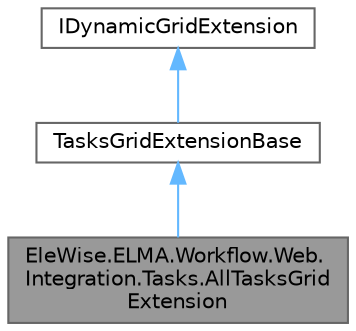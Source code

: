 digraph "EleWise.ELMA.Workflow.Web.Integration.Tasks.AllTasksGridExtension"
{
 // LATEX_PDF_SIZE
  bgcolor="transparent";
  edge [fontname=Helvetica,fontsize=10,labelfontname=Helvetica,labelfontsize=10];
  node [fontname=Helvetica,fontsize=10,shape=box,height=0.2,width=0.4];
  Node1 [id="Node000001",label="EleWise.ELMA.Workflow.Web.\lIntegration.Tasks.AllTasksGrid\lExtension",height=0.2,width=0.4,color="gray40", fillcolor="grey60", style="filled", fontcolor="black",tooltip=" "];
  Node2 -> Node1 [id="edge1_Node000001_Node000002",dir="back",color="steelblue1",style="solid",tooltip=" "];
  Node2 [id="Node000002",label="TasksGridExtensionBase",height=0.2,width=0.4,color="gray40", fillcolor="white", style="filled",URL="$class_ele_wise_1_1_e_l_m_a_1_1_workflow_1_1_web_1_1_integration_1_1_tasks_1_1_tasks_grid_extension_base.html",tooltip=" "];
  Node3 -> Node2 [id="edge2_Node000002_Node000003",dir="back",color="steelblue1",style="solid",tooltip=" "];
  Node3 [id="Node000003",label="IDynamicGridExtension",height=0.2,width=0.4,color="gray40", fillcolor="white", style="filled",tooltip=" "];
}
